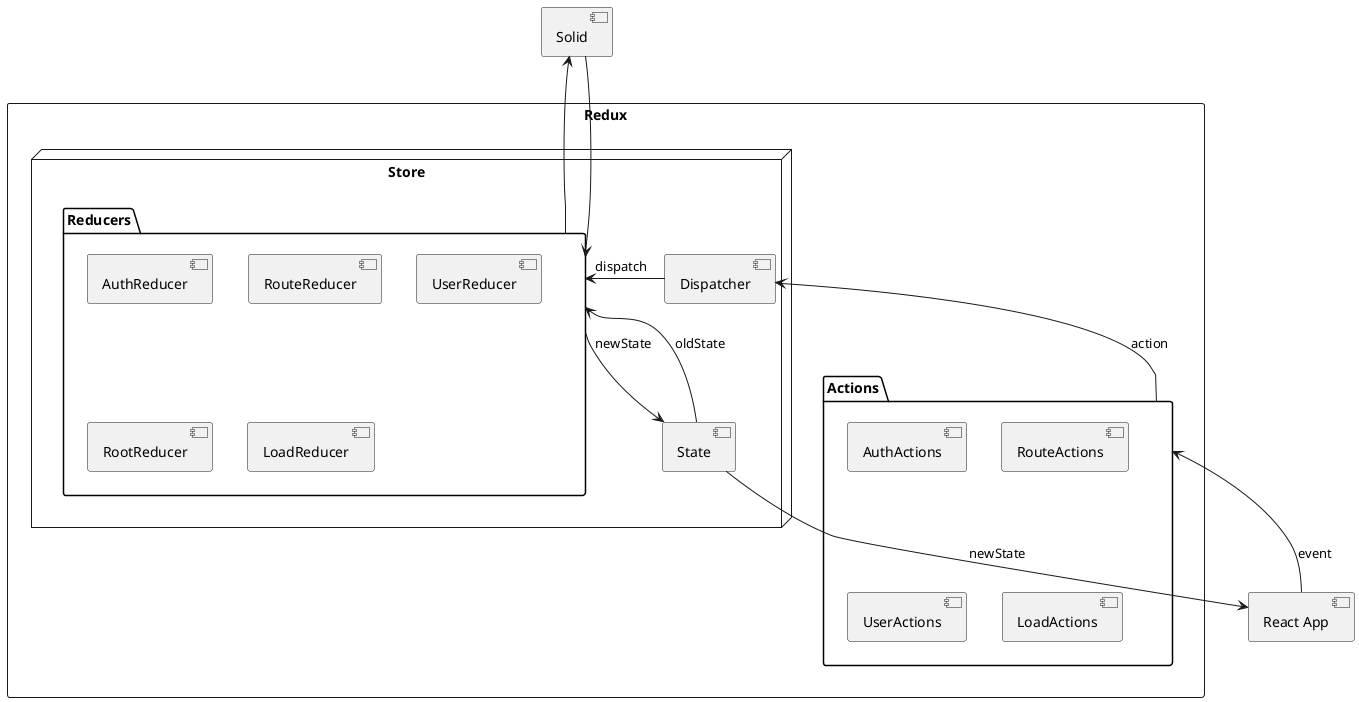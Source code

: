 @startuml

rectangle Redux {
    node "Store" {
        [Dispatcher] as dispatcher
        folder "Reducers" as reducers {
            [AuthReducer] as authReducer
            [RouteReducer] as routeReducer
            [UserReducer] as userReducer
            [RootReducer] as rootReducer
            [LoadReducer] as loadReducer
        }
        [State] as state
    }

    folder "Actions" as actions {
    [AuthActions] as authActions
    [RouteActions] as routeActions
    [UserActions] as userActions
    [LoadActions] as loadActions
}
}



[React App] as app 

app -up-> actions :event
actions -up-> dispatcher :action
dispatcher -> reducers :dispatch
state -> reducers :oldState
reducers -up-> [Solid]
[Solid] -down-> reducers
reducers -down-> state :newState
state -down-> app :newState










@enduml
